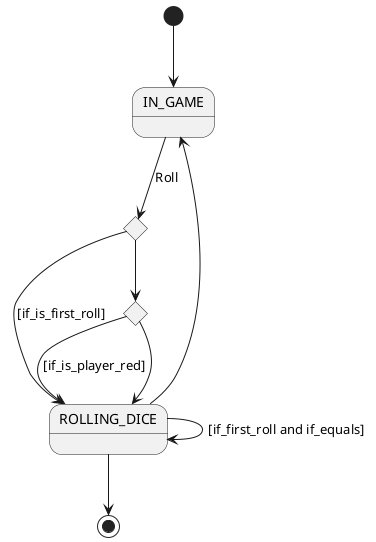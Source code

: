@startuml rollDice
state IN_GAME
state ROLLING_DICE
state if_is_first_roll <<choice>>
state if_is_player_red <<choice>>

[*] --> IN_GAME
IN_GAME --> if_is_first_roll: Roll
if_is_first_roll --> ROLLING_DICE: [if_is_first_roll]
if_is_first_roll --> if_is_player_red
if_is_player_red --> ROLLING_DICE: [if_is_player_red]
if_is_player_red --> ROLLING_DICE

ROLLING_DICE --> ROLLING_DICE: [if_first_roll and if_equals]
ROLLING_DICE --> IN_GAME
ROLLING_DICE --> [*]
@enduml